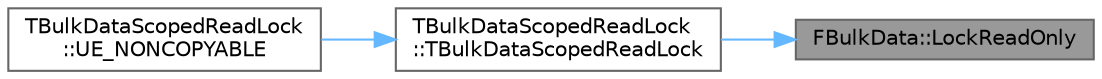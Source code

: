 digraph "FBulkData::LockReadOnly"
{
 // INTERACTIVE_SVG=YES
 // LATEX_PDF_SIZE
  bgcolor="transparent";
  edge [fontname=Helvetica,fontsize=10,labelfontname=Helvetica,labelfontsize=10];
  node [fontname=Helvetica,fontsize=10,shape=box,height=0.2,width=0.4];
  rankdir="RL";
  Node1 [id="Node000001",label="FBulkData::LockReadOnly",height=0.2,width=0.4,color="gray40", fillcolor="grey60", style="filled", fontcolor="black",tooltip="Locks the bulk data and returns a read-only pointer to it."];
  Node1 -> Node2 [id="edge1_Node000001_Node000002",dir="back",color="steelblue1",style="solid",tooltip=" "];
  Node2 [id="Node000002",label="TBulkDataScopedReadLock\l::TBulkDataScopedReadLock",height=0.2,width=0.4,color="grey40", fillcolor="white", style="filled",URL="$dd/d83/classTBulkDataScopedReadLock.html#a92ba13521a506c9197270cc5974eb4e9",tooltip=" "];
  Node2 -> Node3 [id="edge2_Node000002_Node000003",dir="back",color="steelblue1",style="solid",tooltip=" "];
  Node3 [id="Node000003",label="TBulkDataScopedReadLock\l::UE_NONCOPYABLE",height=0.2,width=0.4,color="grey40", fillcolor="white", style="filled",URL="$dd/d83/classTBulkDataScopedReadLock.html#a859b9ad57e13b8d61fb679135fd04bba",tooltip=" "];
}
